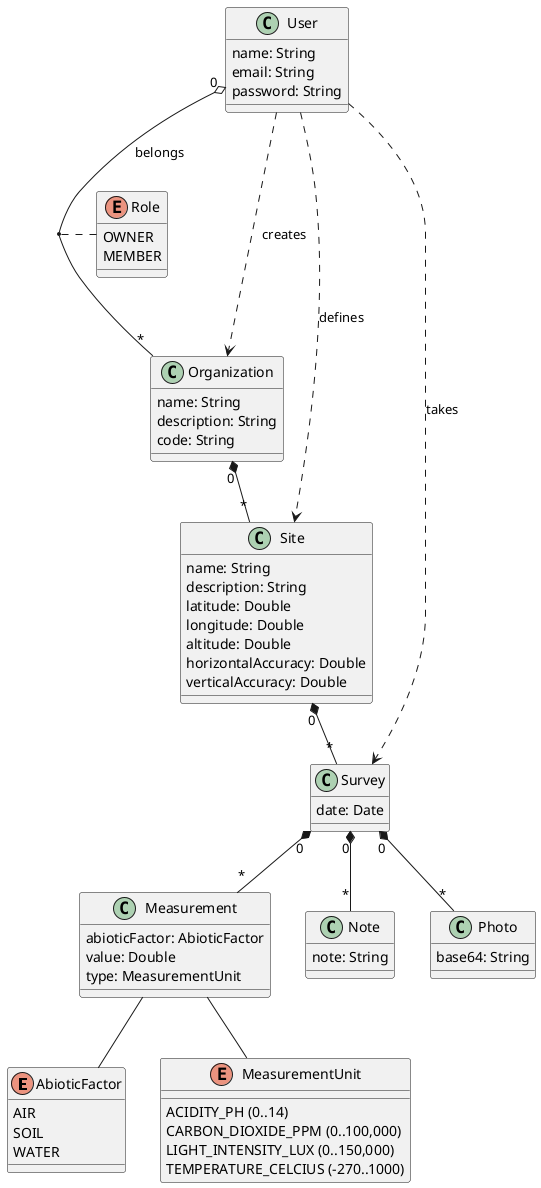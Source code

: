 @startuml

enum AbioticFactor {
  AIR
  SOIL
  WATER
}

enum MeasurementUnit {
  ACIDITY_PH (0..14)
  CARBON_DIOXIDE_PPM (0..100,000)
  LIGHT_INTENSITY_LUX (0..150,000)
  TEMPERATURE_CELCIUS (-270..1000)
}

class Measurement {
  abioticFactor: AbioticFactor
  value: Double
  type: MeasurementUnit
}

class Note {
  note: String
}

class Organization {
  name: String
  description: String
  code: String
}

class Photo {
  base64: String
}

enum Role {
  OWNER
  MEMBER
}

class Survey {
  date: Date 
}

class Site {
  name: String
  description: String
  latitude: Double
  longitude: Double
  altitude: Double
  horizontalAccuracy: Double
  verticalAccuracy: Double
}

class User {
  name: String
  email: String
  password: String
}

User ..> Organization: creates
User ..> Site: defines
User ..> Survey: takes

Measurement -- AbioticFactor
Measurement -- MeasurementUnit

User "0" o-- "*" Organization: belongs
(User, Organization) .. Role
Organization "0" *-- "*" Site

Site "0" *-- "*" Survey

Survey "0" *-- "*" Note
Survey "0" *-- "*" Photo
Survey "0" *-- "*" Measurement

@enduml